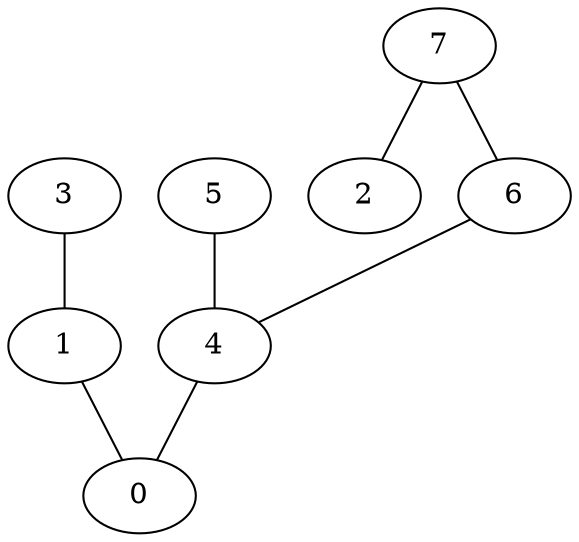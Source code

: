graph {
    0 [ label = "0" ]
    1 [ label = "1" ]
    2 [ label = "2" ]
    3 [ label = "3" ]
    4 [ label = "4" ]
    5 [ label = "5" ]
    6 [ label = "6" ]
    7 [ label = "7" ]
    1 -- 0 [ ]
    7 -- 2 [ ]
    7 -- 6 [ ]
    3 -- 1 [ ]
    6 -- 4 [ ]
    5 -- 4 [ ]
    4 -- 0 [ ]
}
